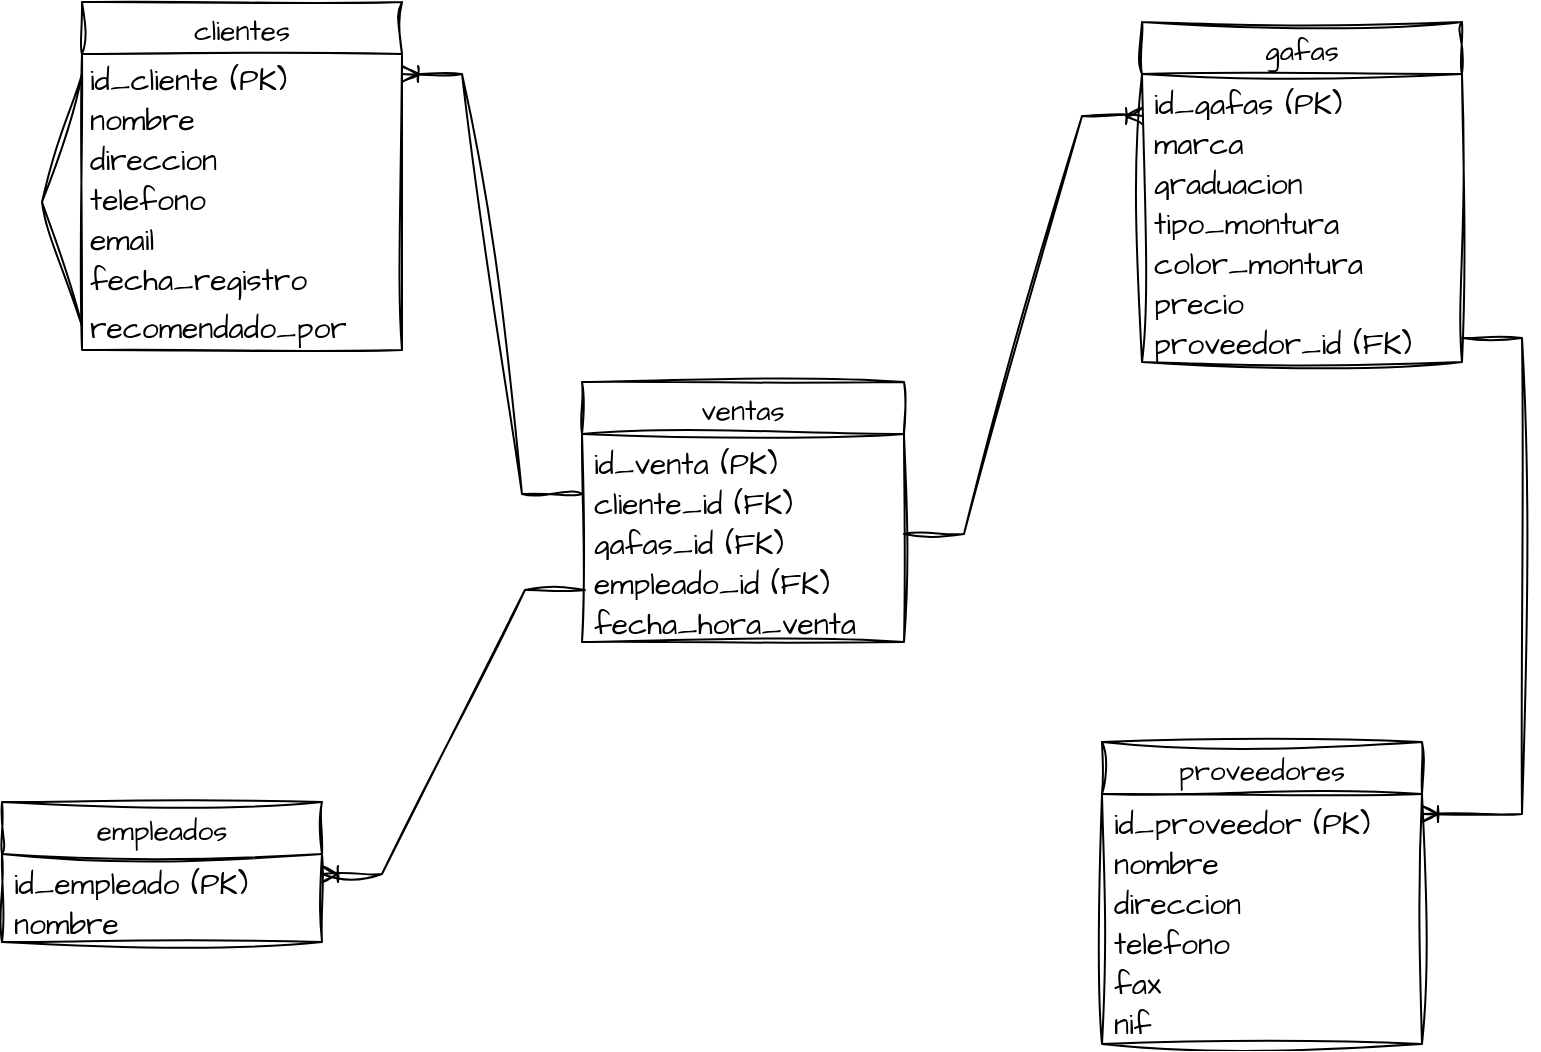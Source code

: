 <mxfile version="23.1.1" type="device">
  <diagram name="Page-1" id="K9YlKGjxeSSZitmS0gvE">
    <mxGraphModel dx="1070" dy="530" grid="1" gridSize="10" guides="1" tooltips="1" connect="1" arrows="1" fold="1" page="1" pageScale="1" pageWidth="827" pageHeight="1169" math="0" shadow="0">
      <root>
        <mxCell id="0" />
        <mxCell id="1" parent="0" />
        <mxCell id="ym62gaqHccOU4NX3eqQ--1" value="clientes" style="swimlane;fontStyle=0;childLayout=stackLayout;horizontal=1;startSize=26;horizontalStack=0;resizeParent=1;resizeParentMax=0;resizeLast=0;collapsible=1;marginBottom=0;align=center;fontSize=14;sketch=1;hachureGap=4;jiggle=2;curveFitting=1;fontFamily=Architects Daughter;fontSource=https%3A%2F%2Ffonts.googleapis.com%2Fcss%3Ffamily%3DArchitects%2BDaughter;" parent="1" vertex="1">
          <mxGeometry x="80" y="30" width="160" height="174" as="geometry">
            <mxRectangle x="20" y="10" width="90" height="30" as="alternateBounds" />
          </mxGeometry>
        </mxCell>
        <mxCell id="ym62gaqHccOU4NX3eqQ--2" value="id_cliente (PK)" style="text;strokeColor=none;fillColor=none;spacingLeft=4;spacingRight=4;overflow=hidden;rotatable=0;points=[[0,0.5],[1,0.5]];portConstraint=eastwest;fontSize=15;whiteSpace=wrap;html=1;fontFamily=Architects Daughter;spacing=0;" parent="ym62gaqHccOU4NX3eqQ--1" vertex="1">
          <mxGeometry y="26" width="160" height="20" as="geometry" />
        </mxCell>
        <mxCell id="ym62gaqHccOU4NX3eqQ--3" value="nombre" style="text;strokeColor=none;fillColor=none;spacingLeft=4;spacingRight=4;overflow=hidden;rotatable=0;points=[[0,0.5],[1,0.5]];portConstraint=eastwest;fontSize=15;whiteSpace=wrap;html=1;fontFamily=Architects Daughter;spacing=0;" parent="ym62gaqHccOU4NX3eqQ--1" vertex="1">
          <mxGeometry y="46" width="160" height="20" as="geometry" />
        </mxCell>
        <mxCell id="ym62gaqHccOU4NX3eqQ--4" value="direccion" style="text;strokeColor=none;fillColor=none;spacingLeft=4;spacingRight=4;overflow=hidden;rotatable=0;points=[[0,0.5],[1,0.5]];portConstraint=eastwest;fontSize=15;whiteSpace=wrap;html=1;fontFamily=Architects Daughter;spacing=0;" parent="ym62gaqHccOU4NX3eqQ--1" vertex="1">
          <mxGeometry y="66" width="160" height="20" as="geometry" />
        </mxCell>
        <mxCell id="v2iwwJZD9d6Aq0iLRGab-11" value="telefono" style="text;strokeColor=none;fillColor=none;spacingLeft=4;spacingRight=4;overflow=hidden;rotatable=0;points=[[0,0.5],[1,0.5]];portConstraint=eastwest;fontSize=15;whiteSpace=wrap;html=1;fontFamily=Architects Daughter;spacing=0;" vertex="1" parent="ym62gaqHccOU4NX3eqQ--1">
          <mxGeometry y="86" width="160" height="20" as="geometry" />
        </mxCell>
        <mxCell id="v2iwwJZD9d6Aq0iLRGab-12" value="email" style="text;strokeColor=none;fillColor=none;spacingLeft=4;spacingRight=4;overflow=hidden;rotatable=0;points=[[0,0.5],[1,0.5]];portConstraint=eastwest;fontSize=15;whiteSpace=wrap;html=1;fontFamily=Architects Daughter;spacing=0;" vertex="1" parent="ym62gaqHccOU4NX3eqQ--1">
          <mxGeometry y="106" width="160" height="20" as="geometry" />
        </mxCell>
        <mxCell id="v2iwwJZD9d6Aq0iLRGab-13" value="fecha_registro" style="text;strokeColor=none;fillColor=none;spacingLeft=4;spacingRight=4;overflow=hidden;rotatable=0;points=[[0,0.5],[1,0.5]];portConstraint=eastwest;fontSize=15;whiteSpace=wrap;html=1;fontFamily=Architects Daughter;spacing=0;" vertex="1" parent="ym62gaqHccOU4NX3eqQ--1">
          <mxGeometry y="126" width="160" height="24" as="geometry" />
        </mxCell>
        <mxCell id="v2iwwJZD9d6Aq0iLRGab-41" value="recomendado_por" style="text;strokeColor=none;fillColor=none;spacingLeft=4;spacingRight=4;overflow=hidden;rotatable=0;points=[[0,0.5],[1,0.5]];portConstraint=eastwest;fontSize=15;whiteSpace=wrap;html=1;fontFamily=Architects Daughter;spacing=0;" vertex="1" parent="ym62gaqHccOU4NX3eqQ--1">
          <mxGeometry y="150" width="160" height="24" as="geometry" />
        </mxCell>
        <mxCell id="v2iwwJZD9d6Aq0iLRGab-51" value="" style="endArrow=none;html=1;rounded=0;sketch=1;hachureGap=4;jiggle=2;curveFitting=1;fontFamily=Architects Daughter;fontSource=https%3A%2F%2Ffonts.googleapis.com%2Fcss%3Ffamily%3DArchitects%2BDaughter;fontSize=16;entryX=0;entryY=0.5;entryDx=0;entryDy=0;exitX=0;exitY=0.5;exitDx=0;exitDy=0;" edge="1" parent="ym62gaqHccOU4NX3eqQ--1" source="ym62gaqHccOU4NX3eqQ--2" target="v2iwwJZD9d6Aq0iLRGab-41">
          <mxGeometry relative="1" as="geometry">
            <mxPoint x="-70" y="200" as="sourcePoint" />
            <mxPoint x="90" y="200" as="targetPoint" />
            <Array as="points">
              <mxPoint x="-20" y="100" />
            </Array>
          </mxGeometry>
        </mxCell>
        <mxCell id="v2iwwJZD9d6Aq0iLRGab-3" value="ventas" style="swimlane;fontStyle=0;childLayout=stackLayout;horizontal=1;startSize=26;horizontalStack=0;resizeParent=1;resizeParentMax=0;resizeLast=0;collapsible=1;marginBottom=0;align=center;fontSize=14;sketch=1;hachureGap=4;jiggle=2;curveFitting=1;fontFamily=Architects Daughter;fontSource=https%3A%2F%2Ffonts.googleapis.com%2Fcss%3Ffamily%3DArchitects%2BDaughter;" vertex="1" parent="1">
          <mxGeometry x="330" y="220" width="161" height="130" as="geometry" />
        </mxCell>
        <mxCell id="v2iwwJZD9d6Aq0iLRGab-19" value="id_venta (PK)" style="text;strokeColor=none;fillColor=none;spacingLeft=4;spacingRight=4;overflow=hidden;rotatable=0;points=[[0,0.5],[1,0.5]];portConstraint=eastwest;fontSize=15;whiteSpace=wrap;html=1;fontFamily=Architects Daughter;" vertex="1" parent="v2iwwJZD9d6Aq0iLRGab-3">
          <mxGeometry y="26" width="161" height="20" as="geometry" />
        </mxCell>
        <mxCell id="v2iwwJZD9d6Aq0iLRGab-4" value="cliente_id (FK)" style="text;strokeColor=none;fillColor=none;spacingLeft=4;spacingRight=4;overflow=hidden;rotatable=0;points=[[0,0.5],[1,0.5]];portConstraint=eastwest;fontSize=15;whiteSpace=wrap;html=1;fontFamily=Architects Daughter;" vertex="1" parent="v2iwwJZD9d6Aq0iLRGab-3">
          <mxGeometry y="46" width="161" height="20" as="geometry" />
        </mxCell>
        <mxCell id="v2iwwJZD9d6Aq0iLRGab-5" value="gafas_id (FK)&lt;br&gt;" style="text;strokeColor=none;fillColor=none;spacingLeft=4;spacingRight=4;overflow=hidden;rotatable=0;points=[[0,0.5],[1,0.5]];portConstraint=eastwest;fontSize=15;whiteSpace=wrap;html=1;fontFamily=Architects Daughter;" vertex="1" parent="v2iwwJZD9d6Aq0iLRGab-3">
          <mxGeometry y="66" width="161" height="20" as="geometry" />
        </mxCell>
        <mxCell id="v2iwwJZD9d6Aq0iLRGab-6" value="empleado_id (FK)&lt;br&gt;" style="text;strokeColor=none;fillColor=none;spacingLeft=4;spacingRight=4;overflow=hidden;rotatable=0;points=[[0,0.5],[1,0.5]];portConstraint=eastwest;fontSize=15;whiteSpace=wrap;html=1;fontFamily=Architects Daughter;" vertex="1" parent="v2iwwJZD9d6Aq0iLRGab-3">
          <mxGeometry y="86" width="161" height="20" as="geometry" />
        </mxCell>
        <mxCell id="v2iwwJZD9d6Aq0iLRGab-14" value="fecha_hora_venta&lt;br style=&quot;font-size: 15px;&quot;&gt;" style="text;strokeColor=none;fillColor=none;spacingLeft=4;spacingRight=4;overflow=hidden;rotatable=0;points=[[0,0.5],[1,0.5]];portConstraint=eastwest;fontSize=15;whiteSpace=wrap;html=1;fontFamily=Architects Daughter;" vertex="1" parent="v2iwwJZD9d6Aq0iLRGab-3">
          <mxGeometry y="106" width="161" height="24" as="geometry" />
        </mxCell>
        <mxCell id="v2iwwJZD9d6Aq0iLRGab-15" value="gafas" style="swimlane;fontStyle=0;childLayout=stackLayout;horizontal=1;startSize=26;horizontalStack=0;resizeParent=1;resizeParentMax=0;resizeLast=0;collapsible=1;marginBottom=0;align=center;fontSize=14;sketch=1;hachureGap=4;jiggle=2;curveFitting=1;fontFamily=Architects Daughter;fontSource=https%3A%2F%2Ffonts.googleapis.com%2Fcss%3Ffamily%3DArchitects%2BDaughter;" vertex="1" parent="1">
          <mxGeometry x="610" y="40" width="160" height="170" as="geometry" />
        </mxCell>
        <mxCell id="v2iwwJZD9d6Aq0iLRGab-16" value="id_gafas (PK)" style="text;strokeColor=none;fillColor=none;spacingLeft=4;spacingRight=4;overflow=hidden;rotatable=0;points=[[0,0.5],[1,0.5]];portConstraint=eastwest;fontSize=15;whiteSpace=wrap;html=1;fontFamily=Architects Daughter;" vertex="1" parent="v2iwwJZD9d6Aq0iLRGab-15">
          <mxGeometry y="26" width="160" height="20" as="geometry" />
        </mxCell>
        <mxCell id="v2iwwJZD9d6Aq0iLRGab-17" value="marca" style="text;strokeColor=none;fillColor=none;spacingLeft=4;spacingRight=4;overflow=hidden;rotatable=0;points=[[0,0.5],[1,0.5]];portConstraint=eastwest;fontSize=15;whiteSpace=wrap;html=1;fontFamily=Architects Daughter;" vertex="1" parent="v2iwwJZD9d6Aq0iLRGab-15">
          <mxGeometry y="46" width="160" height="20" as="geometry" />
        </mxCell>
        <mxCell id="v2iwwJZD9d6Aq0iLRGab-18" value="graduacion" style="text;strokeColor=none;fillColor=none;spacingLeft=4;spacingRight=4;overflow=hidden;rotatable=0;points=[[0,0.5],[1,0.5]];portConstraint=eastwest;fontSize=15;whiteSpace=wrap;html=1;fontFamily=Architects Daughter;" vertex="1" parent="v2iwwJZD9d6Aq0iLRGab-15">
          <mxGeometry y="66" width="160" height="20" as="geometry" />
        </mxCell>
        <mxCell id="v2iwwJZD9d6Aq0iLRGab-20" value="tipo_montura&lt;br style=&quot;font-size: 15px;&quot;&gt;" style="text;strokeColor=none;fillColor=none;spacingLeft=4;spacingRight=4;overflow=hidden;rotatable=0;points=[[0,0.5],[1,0.5]];portConstraint=eastwest;fontSize=15;whiteSpace=wrap;html=1;fontFamily=Architects Daughter;" vertex="1" parent="v2iwwJZD9d6Aq0iLRGab-15">
          <mxGeometry y="86" width="160" height="20" as="geometry" />
        </mxCell>
        <mxCell id="v2iwwJZD9d6Aq0iLRGab-26" value="color_montura" style="text;strokeColor=none;fillColor=none;spacingLeft=4;spacingRight=4;overflow=hidden;rotatable=0;points=[[0,0.5],[1,0.5]];portConstraint=eastwest;fontSize=15;whiteSpace=wrap;html=1;fontFamily=Architects Daughter;" vertex="1" parent="v2iwwJZD9d6Aq0iLRGab-15">
          <mxGeometry y="106" width="160" height="20" as="geometry" />
        </mxCell>
        <mxCell id="v2iwwJZD9d6Aq0iLRGab-27" value="precio" style="text;strokeColor=none;fillColor=none;spacingLeft=4;spacingRight=4;overflow=hidden;rotatable=0;points=[[0,0.5],[1,0.5]];portConstraint=eastwest;fontSize=15;whiteSpace=wrap;html=1;fontFamily=Architects Daughter;" vertex="1" parent="v2iwwJZD9d6Aq0iLRGab-15">
          <mxGeometry y="126" width="160" height="20" as="geometry" />
        </mxCell>
        <mxCell id="v2iwwJZD9d6Aq0iLRGab-28" value="proveedor_id (FK)&lt;br style=&quot;font-size: 15px;&quot;&gt;" style="text;strokeColor=none;fillColor=none;spacingLeft=4;spacingRight=4;overflow=hidden;rotatable=0;points=[[0,0.5],[1,0.5]];portConstraint=eastwest;fontSize=15;whiteSpace=wrap;html=1;fontFamily=Architects Daughter;" vertex="1" parent="v2iwwJZD9d6Aq0iLRGab-15">
          <mxGeometry y="146" width="160" height="24" as="geometry" />
        </mxCell>
        <mxCell id="v2iwwJZD9d6Aq0iLRGab-30" value="empleados" style="swimlane;fontStyle=0;childLayout=stackLayout;horizontal=1;startSize=26;horizontalStack=0;resizeParent=1;resizeParentMax=0;resizeLast=0;collapsible=1;marginBottom=0;align=center;fontSize=14;sketch=1;hachureGap=4;jiggle=2;curveFitting=1;fontFamily=Architects Daughter;fontSource=https%3A%2F%2Ffonts.googleapis.com%2Fcss%3Ffamily%3DArchitects%2BDaughter;" vertex="1" parent="1">
          <mxGeometry x="40" y="430" width="160" height="70" as="geometry" />
        </mxCell>
        <mxCell id="v2iwwJZD9d6Aq0iLRGab-31" value="id_empleado (PK)" style="text;strokeColor=none;fillColor=none;spacingLeft=4;spacingRight=4;overflow=hidden;rotatable=0;points=[[0,0.5],[1,0.5]];portConstraint=eastwest;fontSize=15;whiteSpace=wrap;html=1;fontFamily=Architects Daughter;" vertex="1" parent="v2iwwJZD9d6Aq0iLRGab-30">
          <mxGeometry y="26" width="160" height="20" as="geometry" />
        </mxCell>
        <mxCell id="v2iwwJZD9d6Aq0iLRGab-32" value="nombre" style="text;strokeColor=none;fillColor=none;spacingLeft=4;spacingRight=4;overflow=hidden;rotatable=0;points=[[0,0.5],[1,0.5]];portConstraint=eastwest;fontSize=15;whiteSpace=wrap;html=1;fontFamily=Architects Daughter;" vertex="1" parent="v2iwwJZD9d6Aq0iLRGab-30">
          <mxGeometry y="46" width="160" height="24" as="geometry" />
        </mxCell>
        <mxCell id="v2iwwJZD9d6Aq0iLRGab-34" value="proveedores" style="swimlane;fontStyle=0;childLayout=stackLayout;horizontal=1;startSize=26;horizontalStack=0;resizeParent=1;resizeParentMax=0;resizeLast=0;collapsible=1;marginBottom=0;align=center;fontSize=14;sketch=1;hachureGap=4;jiggle=2;curveFitting=1;fontFamily=Architects Daughter;fontSource=https%3A%2F%2Ffonts.googleapis.com%2Fcss%3Ffamily%3DArchitects%2BDaughter;" vertex="1" parent="1">
          <mxGeometry x="590" y="400" width="160" height="151" as="geometry" />
        </mxCell>
        <mxCell id="v2iwwJZD9d6Aq0iLRGab-35" value="id_proveedor (PK)&lt;br style=&quot;font-size: 15px;&quot;&gt;" style="text;strokeColor=none;fillColor=none;spacingLeft=4;spacingRight=4;overflow=hidden;rotatable=0;points=[[0,0.5],[1,0.5]];portConstraint=eastwest;fontSize=15;whiteSpace=wrap;html=1;fontFamily=Architects Daughter;" vertex="1" parent="v2iwwJZD9d6Aq0iLRGab-34">
          <mxGeometry y="26" width="160" height="20" as="geometry" />
        </mxCell>
        <mxCell id="v2iwwJZD9d6Aq0iLRGab-36" value="nombre" style="text;strokeColor=none;fillColor=none;spacingLeft=4;spacingRight=4;overflow=hidden;rotatable=0;points=[[0,0.5],[1,0.5]];portConstraint=eastwest;fontSize=15;whiteSpace=wrap;html=1;fontFamily=Architects Daughter;" vertex="1" parent="v2iwwJZD9d6Aq0iLRGab-34">
          <mxGeometry y="46" width="160" height="20" as="geometry" />
        </mxCell>
        <mxCell id="v2iwwJZD9d6Aq0iLRGab-37" value="direccion" style="text;strokeColor=none;fillColor=none;spacingLeft=4;spacingRight=4;overflow=hidden;rotatable=0;points=[[0,0.5],[1,0.5]];portConstraint=eastwest;fontSize=15;whiteSpace=wrap;html=1;fontFamily=Architects Daughter;" vertex="1" parent="v2iwwJZD9d6Aq0iLRGab-34">
          <mxGeometry y="66" width="160" height="20" as="geometry" />
        </mxCell>
        <mxCell id="v2iwwJZD9d6Aq0iLRGab-38" value="telefono" style="text;strokeColor=none;fillColor=none;spacingLeft=4;spacingRight=4;overflow=hidden;rotatable=0;points=[[0,0.5],[1,0.5]];portConstraint=eastwest;fontSize=15;whiteSpace=wrap;html=1;fontFamily=Architects Daughter;" vertex="1" parent="v2iwwJZD9d6Aq0iLRGab-34">
          <mxGeometry y="86" width="160" height="20" as="geometry" />
        </mxCell>
        <mxCell id="v2iwwJZD9d6Aq0iLRGab-39" value="fax" style="text;strokeColor=none;fillColor=none;spacingLeft=4;spacingRight=4;overflow=hidden;rotatable=0;points=[[0,0.5],[1,0.5]];portConstraint=eastwest;fontSize=15;whiteSpace=wrap;html=1;fontFamily=Architects Daughter;" vertex="1" parent="v2iwwJZD9d6Aq0iLRGab-34">
          <mxGeometry y="106" width="160" height="20" as="geometry" />
        </mxCell>
        <mxCell id="v2iwwJZD9d6Aq0iLRGab-40" value="nif" style="text;strokeColor=none;fillColor=none;spacingLeft=4;spacingRight=4;overflow=hidden;rotatable=0;points=[[0,0.5],[1,0.5]];portConstraint=eastwest;fontSize=15;whiteSpace=wrap;html=1;fontFamily=Architects Daughter;" vertex="1" parent="v2iwwJZD9d6Aq0iLRGab-34">
          <mxGeometry y="126" width="160" height="25" as="geometry" />
        </mxCell>
        <mxCell id="v2iwwJZD9d6Aq0iLRGab-45" value="" style="edgeStyle=entityRelationEdgeStyle;fontSize=12;html=1;endArrow=ERoneToMany;rounded=0;sketch=1;hachureGap=4;jiggle=2;curveFitting=1;fontFamily=Architects Daughter;fontSource=https%3A%2F%2Ffonts.googleapis.com%2Fcss%3Ffamily%3DArchitects%2BDaughter;" edge="1" parent="1" source="v2iwwJZD9d6Aq0iLRGab-28" target="v2iwwJZD9d6Aq0iLRGab-35">
          <mxGeometry width="100" height="100" relative="1" as="geometry">
            <mxPoint x="520" y="632" as="sourcePoint" />
            <mxPoint x="380" y="400" as="targetPoint" />
            <Array as="points">
              <mxPoint x="500" y="482" />
              <mxPoint x="430" y="442" />
              <mxPoint x="590" y="440" />
            </Array>
          </mxGeometry>
        </mxCell>
        <mxCell id="v2iwwJZD9d6Aq0iLRGab-46" value="" style="edgeStyle=entityRelationEdgeStyle;fontSize=12;html=1;endArrow=ERoneToMany;rounded=0;sketch=1;hachureGap=4;jiggle=2;curveFitting=1;fontFamily=Architects Daughter;fontSource=https%3A%2F%2Ffonts.googleapis.com%2Fcss%3Ffamily%3DArchitects%2BDaughter;exitX=0.009;exitY=0.9;exitDx=0;exitDy=0;exitPerimeter=0;entryX=1;entryY=0.5;entryDx=0;entryDy=0;" edge="1" parent="1" source="v2iwwJZD9d6Aq0iLRGab-6" target="v2iwwJZD9d6Aq0iLRGab-31">
          <mxGeometry width="100" height="100" relative="1" as="geometry">
            <mxPoint x="200" y="470" as="sourcePoint" />
            <mxPoint x="160" y="340" as="targetPoint" />
          </mxGeometry>
        </mxCell>
        <mxCell id="v2iwwJZD9d6Aq0iLRGab-47" value="" style="edgeStyle=entityRelationEdgeStyle;fontSize=12;html=1;endArrow=ERoneToMany;rounded=0;sketch=1;hachureGap=4;jiggle=2;curveFitting=1;fontFamily=Architects Daughter;fontSource=https%3A%2F%2Ffonts.googleapis.com%2Fcss%3Ffamily%3DArchitects%2BDaughter;entryX=1;entryY=0.5;entryDx=0;entryDy=0;exitX=0;exitY=0.5;exitDx=0;exitDy=0;" edge="1" parent="1" source="v2iwwJZD9d6Aq0iLRGab-4" target="ym62gaqHccOU4NX3eqQ--2">
          <mxGeometry width="100" height="100" relative="1" as="geometry">
            <mxPoint x="210" y="290" as="sourcePoint" />
            <mxPoint x="320" y="280" as="targetPoint" />
            <Array as="points">
              <mxPoint x="140" y="250" />
            </Array>
          </mxGeometry>
        </mxCell>
        <mxCell id="v2iwwJZD9d6Aq0iLRGab-48" value="" style="edgeStyle=entityRelationEdgeStyle;fontSize=12;html=1;endArrow=ERoneToMany;rounded=0;sketch=1;hachureGap=4;jiggle=2;curveFitting=1;fontFamily=Architects Daughter;fontSource=https%3A%2F%2Ffonts.googleapis.com%2Fcss%3Ffamily%3DArchitects%2BDaughter;" edge="1" parent="1" source="v2iwwJZD9d6Aq0iLRGab-5">
          <mxGeometry width="100" height="100" relative="1" as="geometry">
            <mxPoint x="510" y="187" as="sourcePoint" />
            <mxPoint x="610" y="87" as="targetPoint" />
          </mxGeometry>
        </mxCell>
      </root>
    </mxGraphModel>
  </diagram>
</mxfile>
